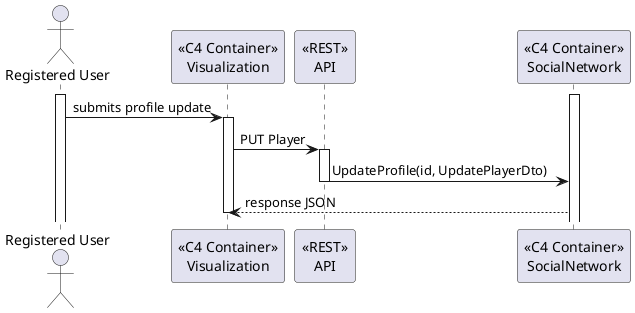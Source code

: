 @startuml

actor "Registered User" as UNU
participant "<<C4 Container>>\nVisualization" as V
participant "<<REST>>\nAPI" as API
participant "<<C4 Container>>\nSocialNetwork" as SN

activate SN

activate UNU
UNU->V:submits profile update
activate V

V -> API: PUT Player

activate API
API -> SN: UpdateProfile(id, UpdatePlayerDto)
deactivate API


SN --> V : response JSON
deactivate V


@enduml